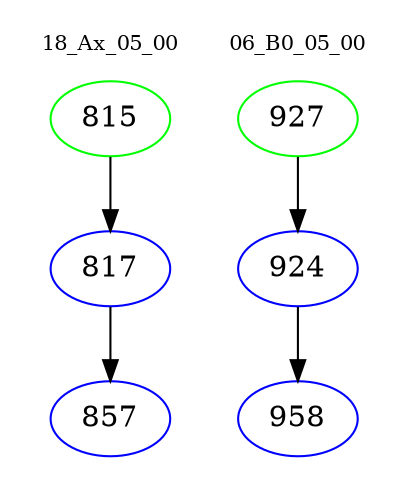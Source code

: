 digraph{
subgraph cluster_0 {
color = white
label = "18_Ax_05_00";
fontsize=10;
T0_815 [label="815", color="green"]
T0_815 -> T0_817 [color="black"]
T0_817 [label="817", color="blue"]
T0_817 -> T0_857 [color="black"]
T0_857 [label="857", color="blue"]
}
subgraph cluster_1 {
color = white
label = "06_B0_05_00";
fontsize=10;
T1_927 [label="927", color="green"]
T1_927 -> T1_924 [color="black"]
T1_924 [label="924", color="blue"]
T1_924 -> T1_958 [color="black"]
T1_958 [label="958", color="blue"]
}
}

